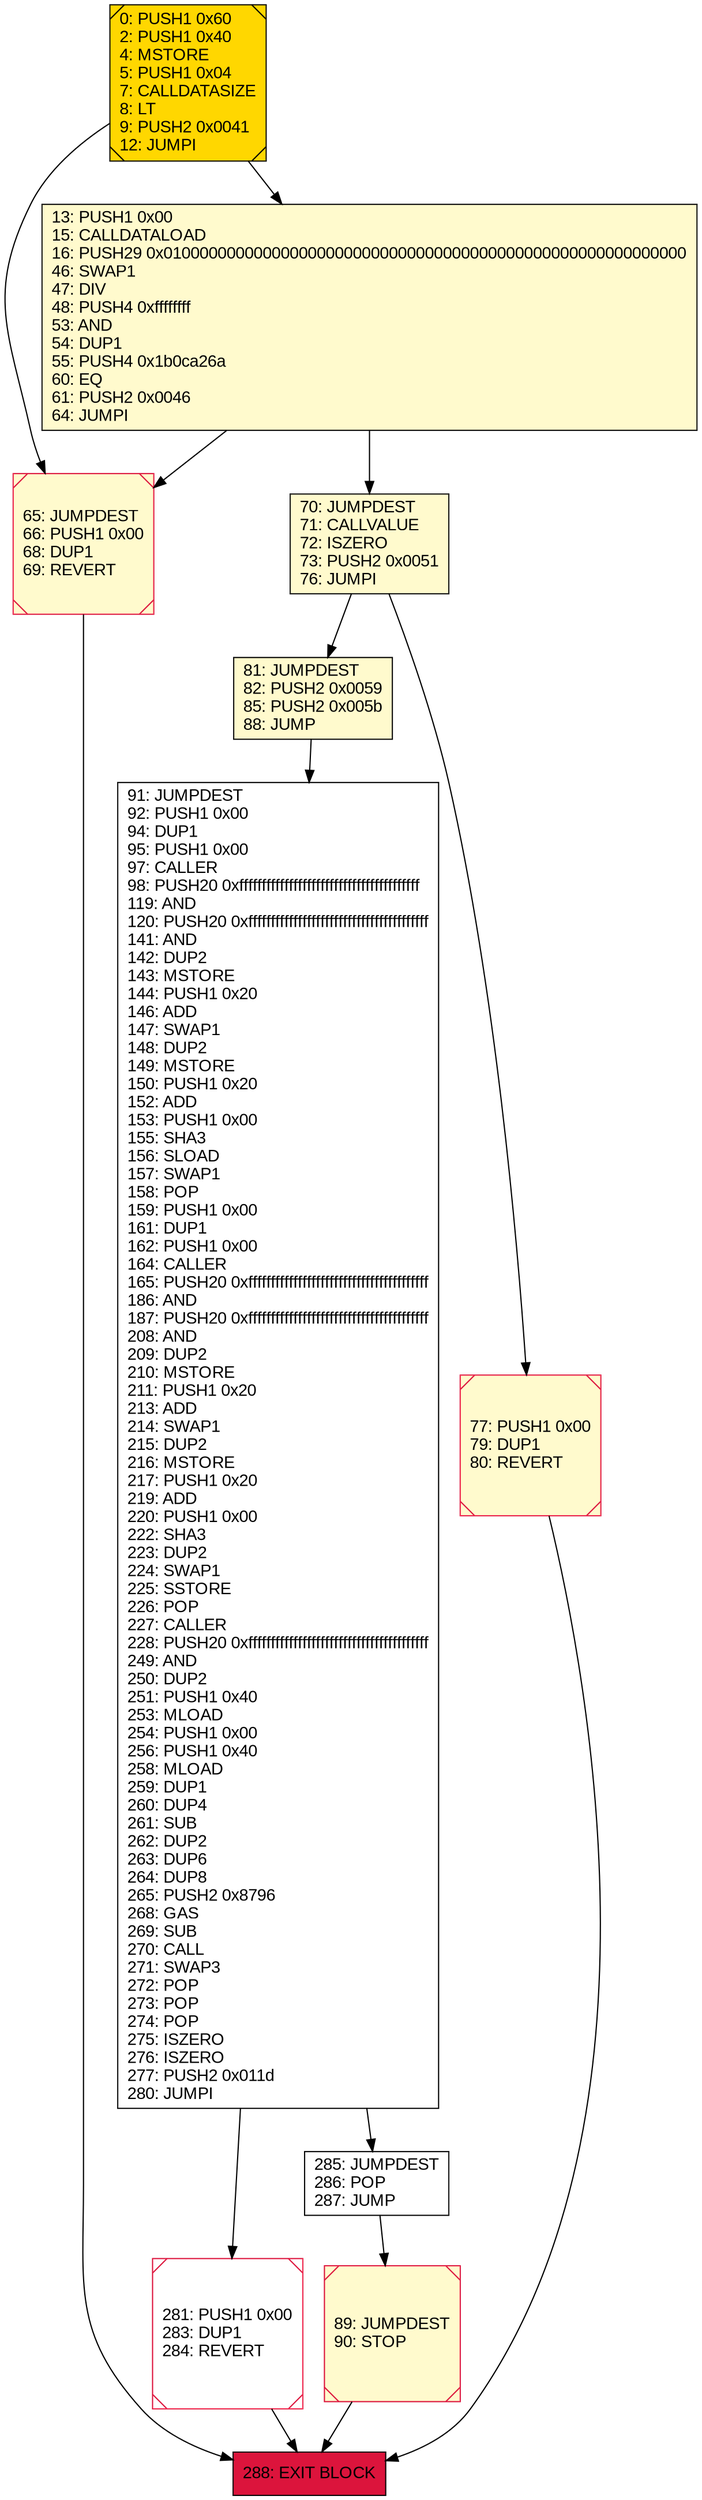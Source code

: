 digraph G {
bgcolor=transparent rankdir=UD;
node [shape=box style=filled color=black fillcolor=white fontname=arial fontcolor=black];
288 [label="288: EXIT BLOCK\l" fillcolor=crimson ];
81 [label="81: JUMPDEST\l82: PUSH2 0x0059\l85: PUSH2 0x005b\l88: JUMP\l" fillcolor=lemonchiffon ];
65 [label="65: JUMPDEST\l66: PUSH1 0x00\l68: DUP1\l69: REVERT\l" fillcolor=lemonchiffon shape=Msquare color=crimson ];
0 [label="0: PUSH1 0x60\l2: PUSH1 0x40\l4: MSTORE\l5: PUSH1 0x04\l7: CALLDATASIZE\l8: LT\l9: PUSH2 0x0041\l12: JUMPI\l" fillcolor=lemonchiffon shape=Msquare fillcolor=gold ];
70 [label="70: JUMPDEST\l71: CALLVALUE\l72: ISZERO\l73: PUSH2 0x0051\l76: JUMPI\l" fillcolor=lemonchiffon ];
13 [label="13: PUSH1 0x00\l15: CALLDATALOAD\l16: PUSH29 0x0100000000000000000000000000000000000000000000000000000000\l46: SWAP1\l47: DIV\l48: PUSH4 0xffffffff\l53: AND\l54: DUP1\l55: PUSH4 0x1b0ca26a\l60: EQ\l61: PUSH2 0x0046\l64: JUMPI\l" fillcolor=lemonchiffon ];
281 [label="281: PUSH1 0x00\l283: DUP1\l284: REVERT\l" shape=Msquare color=crimson ];
91 [label="91: JUMPDEST\l92: PUSH1 0x00\l94: DUP1\l95: PUSH1 0x00\l97: CALLER\l98: PUSH20 0xffffffffffffffffffffffffffffffffffffffff\l119: AND\l120: PUSH20 0xffffffffffffffffffffffffffffffffffffffff\l141: AND\l142: DUP2\l143: MSTORE\l144: PUSH1 0x20\l146: ADD\l147: SWAP1\l148: DUP2\l149: MSTORE\l150: PUSH1 0x20\l152: ADD\l153: PUSH1 0x00\l155: SHA3\l156: SLOAD\l157: SWAP1\l158: POP\l159: PUSH1 0x00\l161: DUP1\l162: PUSH1 0x00\l164: CALLER\l165: PUSH20 0xffffffffffffffffffffffffffffffffffffffff\l186: AND\l187: PUSH20 0xffffffffffffffffffffffffffffffffffffffff\l208: AND\l209: DUP2\l210: MSTORE\l211: PUSH1 0x20\l213: ADD\l214: SWAP1\l215: DUP2\l216: MSTORE\l217: PUSH1 0x20\l219: ADD\l220: PUSH1 0x00\l222: SHA3\l223: DUP2\l224: SWAP1\l225: SSTORE\l226: POP\l227: CALLER\l228: PUSH20 0xffffffffffffffffffffffffffffffffffffffff\l249: AND\l250: DUP2\l251: PUSH1 0x40\l253: MLOAD\l254: PUSH1 0x00\l256: PUSH1 0x40\l258: MLOAD\l259: DUP1\l260: DUP4\l261: SUB\l262: DUP2\l263: DUP6\l264: DUP8\l265: PUSH2 0x8796\l268: GAS\l269: SUB\l270: CALL\l271: SWAP3\l272: POP\l273: POP\l274: POP\l275: ISZERO\l276: ISZERO\l277: PUSH2 0x011d\l280: JUMPI\l" ];
285 [label="285: JUMPDEST\l286: POP\l287: JUMP\l" ];
77 [label="77: PUSH1 0x00\l79: DUP1\l80: REVERT\l" fillcolor=lemonchiffon shape=Msquare color=crimson ];
89 [label="89: JUMPDEST\l90: STOP\l" fillcolor=lemonchiffon shape=Msquare color=crimson ];
91 -> 285;
91 -> 281;
13 -> 65;
65 -> 288;
77 -> 288;
89 -> 288;
0 -> 65;
13 -> 70;
0 -> 13;
70 -> 81;
285 -> 89;
281 -> 288;
81 -> 91;
70 -> 77;
}